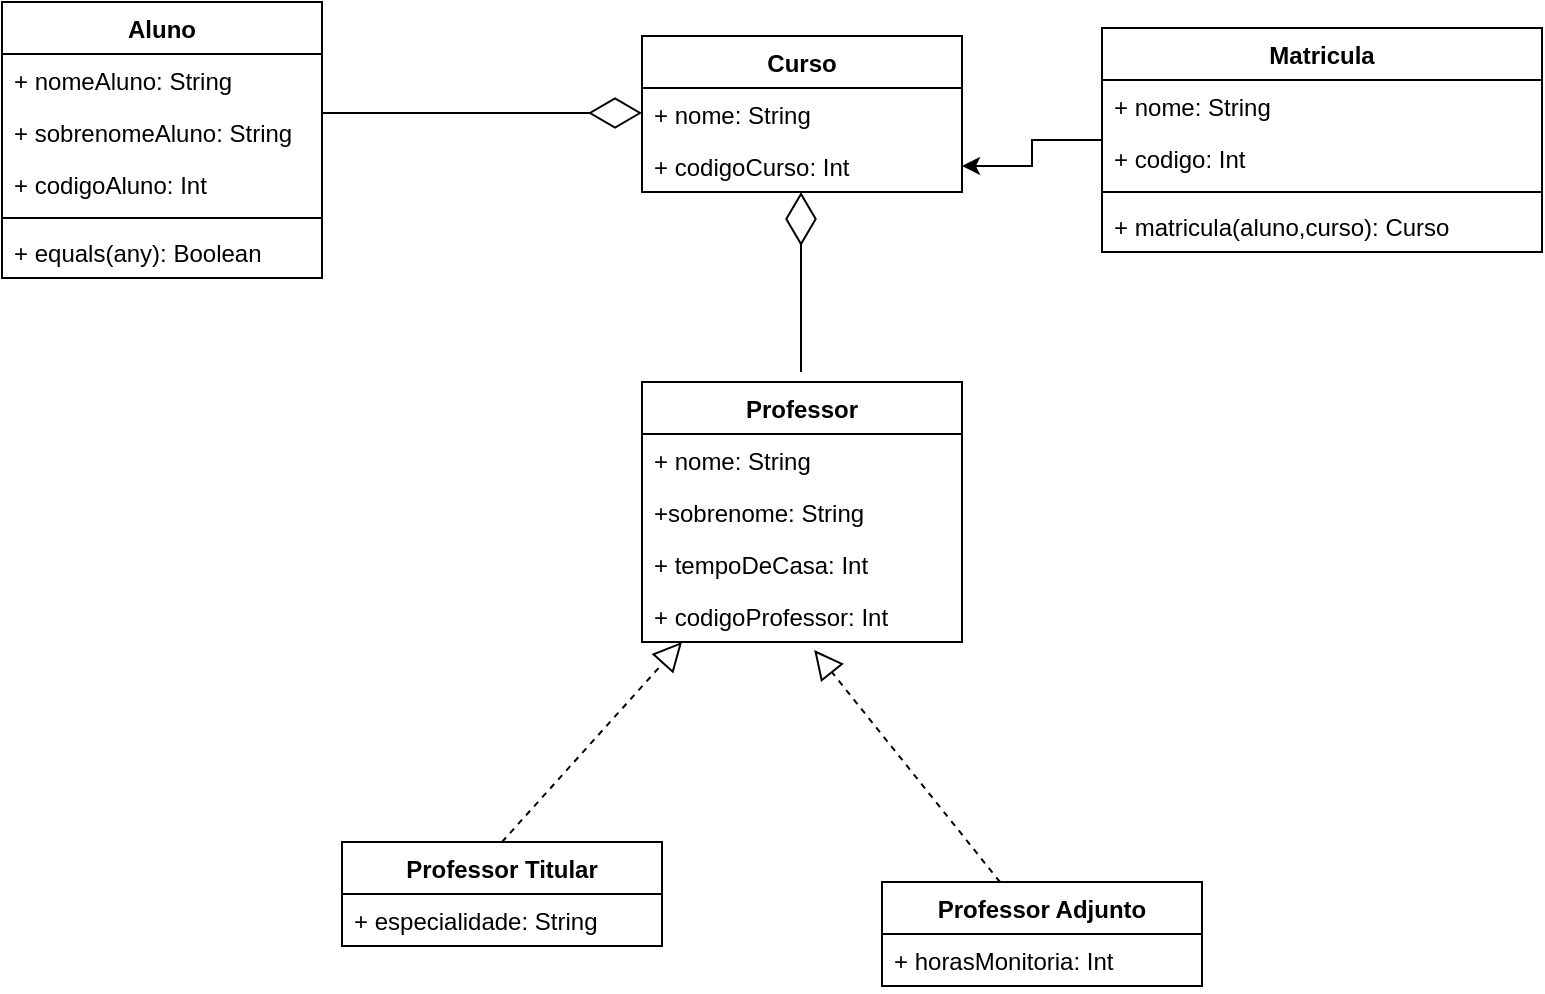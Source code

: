 <mxfile version="15.1.4" type="github">
  <diagram id="C5RBs43oDa-KdzZeNtuy" name="Page-1">
    <mxGraphModel dx="1929" dy="526" grid="1" gridSize="10" guides="1" tooltips="1" connect="1" arrows="1" fold="1" page="1" pageScale="1" pageWidth="827" pageHeight="1169" math="0" shadow="0">
      <root>
        <mxCell id="WIyWlLk6GJQsqaUBKTNV-0" />
        <mxCell id="WIyWlLk6GJQsqaUBKTNV-1" parent="WIyWlLk6GJQsqaUBKTNV-0" />
        <mxCell id="3fU2HvdeG6yoZtgQJrZw-14" value="Curso" style="swimlane;fontStyle=1;align=center;verticalAlign=top;childLayout=stackLayout;horizontal=1;startSize=26;horizontalStack=0;resizeParent=1;resizeParentMax=0;resizeLast=0;collapsible=1;marginBottom=0;" parent="WIyWlLk6GJQsqaUBKTNV-1" vertex="1">
          <mxGeometry x="310" y="117" width="160" height="78" as="geometry">
            <mxRectangle x="210" y="120" width="100" height="26" as="alternateBounds" />
          </mxGeometry>
        </mxCell>
        <mxCell id="3fU2HvdeG6yoZtgQJrZw-15" value="+ nome: String" style="text;strokeColor=none;fillColor=none;align=left;verticalAlign=top;spacingLeft=4;spacingRight=4;overflow=hidden;rotatable=0;points=[[0,0.5],[1,0.5]];portConstraint=eastwest;" parent="3fU2HvdeG6yoZtgQJrZw-14" vertex="1">
          <mxGeometry y="26" width="160" height="26" as="geometry" />
        </mxCell>
        <mxCell id="3fU2HvdeG6yoZtgQJrZw-17" value="+ codigoCurso: Int" style="text;strokeColor=none;fillColor=none;align=left;verticalAlign=top;spacingLeft=4;spacingRight=4;overflow=hidden;rotatable=0;points=[[0,0.5],[1,0.5]];portConstraint=eastwest;" parent="3fU2HvdeG6yoZtgQJrZw-14" vertex="1">
          <mxGeometry y="52" width="160" height="26" as="geometry" />
        </mxCell>
        <mxCell id="3fU2HvdeG6yoZtgQJrZw-20" value="Professor" style="swimlane;fontStyle=1;align=center;verticalAlign=top;childLayout=stackLayout;horizontal=1;startSize=26;horizontalStack=0;resizeParent=1;resizeParentMax=0;resizeLast=0;collapsible=1;marginBottom=0;" parent="WIyWlLk6GJQsqaUBKTNV-1" vertex="1">
          <mxGeometry x="310" y="290" width="160" height="130" as="geometry">
            <mxRectangle x="210" y="120" width="100" height="26" as="alternateBounds" />
          </mxGeometry>
        </mxCell>
        <mxCell id="3fU2HvdeG6yoZtgQJrZw-21" value="+ nome: String" style="text;strokeColor=none;fillColor=none;align=left;verticalAlign=top;spacingLeft=4;spacingRight=4;overflow=hidden;rotatable=0;points=[[0,0.5],[1,0.5]];portConstraint=eastwest;" parent="3fU2HvdeG6yoZtgQJrZw-20" vertex="1">
          <mxGeometry y="26" width="160" height="26" as="geometry" />
        </mxCell>
        <mxCell id="3fU2HvdeG6yoZtgQJrZw-22" value="+sobrenome: String" style="text;strokeColor=none;fillColor=none;align=left;verticalAlign=top;spacingLeft=4;spacingRight=4;overflow=hidden;rotatable=0;points=[[0,0.5],[1,0.5]];portConstraint=eastwest;" parent="3fU2HvdeG6yoZtgQJrZw-20" vertex="1">
          <mxGeometry y="52" width="160" height="26" as="geometry" />
        </mxCell>
        <mxCell id="3fU2HvdeG6yoZtgQJrZw-23" value="+ tempoDeCasa: Int" style="text;strokeColor=none;fillColor=none;align=left;verticalAlign=top;spacingLeft=4;spacingRight=4;overflow=hidden;rotatable=0;points=[[0,0.5],[1,0.5]];portConstraint=eastwest;" parent="3fU2HvdeG6yoZtgQJrZw-20" vertex="1">
          <mxGeometry y="78" width="160" height="26" as="geometry" />
        </mxCell>
        <mxCell id="3fU2HvdeG6yoZtgQJrZw-24" value="+ codigoProfessor: Int" style="text;strokeColor=none;fillColor=none;align=left;verticalAlign=top;spacingLeft=4;spacingRight=4;overflow=hidden;rotatable=0;points=[[0,0.5],[1,0.5]];portConstraint=eastwest;" parent="3fU2HvdeG6yoZtgQJrZw-20" vertex="1">
          <mxGeometry y="104" width="160" height="26" as="geometry" />
        </mxCell>
        <mxCell id="3fU2HvdeG6yoZtgQJrZw-25" value="" style="endArrow=diamondThin;endFill=0;endSize=24;html=1;" parent="WIyWlLk6GJQsqaUBKTNV-1" edge="1">
          <mxGeometry width="160" relative="1" as="geometry">
            <mxPoint x="150" y="155.5" as="sourcePoint" />
            <mxPoint x="310" y="155.5" as="targetPoint" />
          </mxGeometry>
        </mxCell>
        <mxCell id="3fU2HvdeG6yoZtgQJrZw-26" value="" style="endArrow=diamondThin;endFill=0;endSize=24;html=1;" parent="WIyWlLk6GJQsqaUBKTNV-1" edge="1">
          <mxGeometry width="160" relative="1" as="geometry">
            <mxPoint x="389.5" y="285" as="sourcePoint" />
            <mxPoint x="389.5" y="195" as="targetPoint" />
            <Array as="points">
              <mxPoint x="389.5" y="235" />
            </Array>
          </mxGeometry>
        </mxCell>
        <mxCell id="3fU2HvdeG6yoZtgQJrZw-27" value="Professor Titular" style="swimlane;fontStyle=1;align=center;verticalAlign=top;childLayout=stackLayout;horizontal=1;startSize=26;horizontalStack=0;resizeParent=1;resizeParentMax=0;resizeLast=0;collapsible=1;marginBottom=0;" parent="WIyWlLk6GJQsqaUBKTNV-1" vertex="1">
          <mxGeometry x="160" y="520" width="160" height="52" as="geometry">
            <mxRectangle x="210" y="120" width="100" height="26" as="alternateBounds" />
          </mxGeometry>
        </mxCell>
        <mxCell id="3fU2HvdeG6yoZtgQJrZw-29" value="+ especialidade: String" style="text;strokeColor=none;fillColor=none;align=left;verticalAlign=top;spacingLeft=4;spacingRight=4;overflow=hidden;rotatable=0;points=[[0,0.5],[1,0.5]];portConstraint=eastwest;" parent="3fU2HvdeG6yoZtgQJrZw-27" vertex="1">
          <mxGeometry y="26" width="160" height="26" as="geometry" />
        </mxCell>
        <mxCell id="3fU2HvdeG6yoZtgQJrZw-32" value="Professor Adjunto" style="swimlane;fontStyle=1;align=center;verticalAlign=top;childLayout=stackLayout;horizontal=1;startSize=26;horizontalStack=0;resizeParent=1;resizeParentMax=0;resizeLast=0;collapsible=1;marginBottom=0;" parent="WIyWlLk6GJQsqaUBKTNV-1" vertex="1">
          <mxGeometry x="430" y="540" width="160" height="52" as="geometry">
            <mxRectangle x="210" y="120" width="100" height="26" as="alternateBounds" />
          </mxGeometry>
        </mxCell>
        <mxCell id="3fU2HvdeG6yoZtgQJrZw-33" value="+ horasMonitoria: Int" style="text;strokeColor=none;fillColor=none;align=left;verticalAlign=top;spacingLeft=4;spacingRight=4;overflow=hidden;rotatable=0;points=[[0,0.5],[1,0.5]];portConstraint=eastwest;" parent="3fU2HvdeG6yoZtgQJrZw-32" vertex="1">
          <mxGeometry y="26" width="160" height="26" as="geometry" />
        </mxCell>
        <mxCell id="3fU2HvdeG6yoZtgQJrZw-37" value="" style="endArrow=block;dashed=1;endFill=0;endSize=12;html=1;" parent="WIyWlLk6GJQsqaUBKTNV-1" edge="1">
          <mxGeometry width="160" relative="1" as="geometry">
            <mxPoint x="240" y="520" as="sourcePoint" />
            <mxPoint x="330" y="420" as="targetPoint" />
          </mxGeometry>
        </mxCell>
        <mxCell id="3fU2HvdeG6yoZtgQJrZw-38" value="" style="endArrow=block;dashed=1;endFill=0;endSize=12;html=1;entryX=0.538;entryY=1.154;entryDx=0;entryDy=0;entryPerimeter=0;" parent="WIyWlLk6GJQsqaUBKTNV-1" target="3fU2HvdeG6yoZtgQJrZw-24" edge="1">
          <mxGeometry width="160" relative="1" as="geometry">
            <mxPoint x="489" y="540" as="sourcePoint" />
            <mxPoint x="570" y="450" as="targetPoint" />
            <Array as="points">
              <mxPoint x="489" y="540" />
            </Array>
          </mxGeometry>
        </mxCell>
        <mxCell id="3fU2HvdeG6yoZtgQJrZw-50" value="" style="edgeStyle=orthogonalEdgeStyle;rounded=0;orthogonalLoop=1;jettySize=auto;html=1;" parent="WIyWlLk6GJQsqaUBKTNV-1" source="3fU2HvdeG6yoZtgQJrZw-39" target="3fU2HvdeG6yoZtgQJrZw-17" edge="1">
          <mxGeometry relative="1" as="geometry" />
        </mxCell>
        <mxCell id="3fU2HvdeG6yoZtgQJrZw-39" value="Matricula" style="swimlane;fontStyle=1;align=center;verticalAlign=top;childLayout=stackLayout;horizontal=1;startSize=26;horizontalStack=0;resizeParent=1;resizeParentMax=0;resizeLast=0;collapsible=1;marginBottom=0;" parent="WIyWlLk6GJQsqaUBKTNV-1" vertex="1">
          <mxGeometry x="540" y="113" width="220" height="112" as="geometry" />
        </mxCell>
        <mxCell id="3fU2HvdeG6yoZtgQJrZw-48" value="+ nome: String" style="text;strokeColor=none;fillColor=none;align=left;verticalAlign=top;spacingLeft=4;spacingRight=4;overflow=hidden;rotatable=0;points=[[0,0.5],[1,0.5]];portConstraint=eastwest;" parent="3fU2HvdeG6yoZtgQJrZw-39" vertex="1">
          <mxGeometry y="26" width="220" height="26" as="geometry" />
        </mxCell>
        <mxCell id="3fU2HvdeG6yoZtgQJrZw-40" value="+ codigo: Int" style="text;strokeColor=none;fillColor=none;align=left;verticalAlign=top;spacingLeft=4;spacingRight=4;overflow=hidden;rotatable=0;points=[[0,0.5],[1,0.5]];portConstraint=eastwest;" parent="3fU2HvdeG6yoZtgQJrZw-39" vertex="1">
          <mxGeometry y="52" width="220" height="26" as="geometry" />
        </mxCell>
        <mxCell id="3fU2HvdeG6yoZtgQJrZw-41" value="" style="line;strokeWidth=1;fillColor=none;align=left;verticalAlign=middle;spacingTop=-1;spacingLeft=3;spacingRight=3;rotatable=0;labelPosition=right;points=[];portConstraint=eastwest;" parent="3fU2HvdeG6yoZtgQJrZw-39" vertex="1">
          <mxGeometry y="78" width="220" height="8" as="geometry" />
        </mxCell>
        <mxCell id="3fU2HvdeG6yoZtgQJrZw-42" value="+ matricula(aluno,curso): Curso" style="text;strokeColor=none;fillColor=none;align=left;verticalAlign=top;spacingLeft=4;spacingRight=4;overflow=hidden;rotatable=0;points=[[0,0.5],[1,0.5]];portConstraint=eastwest;" parent="3fU2HvdeG6yoZtgQJrZw-39" vertex="1">
          <mxGeometry y="86" width="220" height="26" as="geometry" />
        </mxCell>
        <mxCell id="fX9WjxkHauZmLRTubXm2-1" value="Aluno" style="swimlane;fontStyle=1;align=center;verticalAlign=top;childLayout=stackLayout;horizontal=1;startSize=26;horizontalStack=0;resizeParent=1;resizeParentMax=0;resizeLast=0;collapsible=1;marginBottom=0;" vertex="1" parent="WIyWlLk6GJQsqaUBKTNV-1">
          <mxGeometry x="-10" y="100" width="160" height="138" as="geometry" />
        </mxCell>
        <mxCell id="fX9WjxkHauZmLRTubXm2-5" value="+ nomeAluno: String" style="text;strokeColor=none;fillColor=none;align=left;verticalAlign=top;spacingLeft=4;spacingRight=4;overflow=hidden;rotatable=0;points=[[0,0.5],[1,0.5]];portConstraint=eastwest;" vertex="1" parent="fX9WjxkHauZmLRTubXm2-1">
          <mxGeometry y="26" width="160" height="26" as="geometry" />
        </mxCell>
        <mxCell id="fX9WjxkHauZmLRTubXm2-8" value="+ sobrenomeAluno: String" style="text;strokeColor=none;fillColor=none;align=left;verticalAlign=top;spacingLeft=4;spacingRight=4;overflow=hidden;rotatable=0;points=[[0,0.5],[1,0.5]];portConstraint=eastwest;" vertex="1" parent="fX9WjxkHauZmLRTubXm2-1">
          <mxGeometry y="52" width="160" height="26" as="geometry" />
        </mxCell>
        <mxCell id="fX9WjxkHauZmLRTubXm2-9" value="+ codigoAluno: Int" style="text;strokeColor=none;fillColor=none;align=left;verticalAlign=top;spacingLeft=4;spacingRight=4;overflow=hidden;rotatable=0;points=[[0,0.5],[1,0.5]];portConstraint=eastwest;" vertex="1" parent="fX9WjxkHauZmLRTubXm2-1">
          <mxGeometry y="78" width="160" height="26" as="geometry" />
        </mxCell>
        <mxCell id="fX9WjxkHauZmLRTubXm2-3" value="" style="line;strokeWidth=1;fillColor=none;align=left;verticalAlign=middle;spacingTop=-1;spacingLeft=3;spacingRight=3;rotatable=0;labelPosition=right;points=[];portConstraint=eastwest;" vertex="1" parent="fX9WjxkHauZmLRTubXm2-1">
          <mxGeometry y="104" width="160" height="8" as="geometry" />
        </mxCell>
        <mxCell id="fX9WjxkHauZmLRTubXm2-4" value="+ equals(any): Boolean" style="text;strokeColor=none;fillColor=none;align=left;verticalAlign=top;spacingLeft=4;spacingRight=4;overflow=hidden;rotatable=0;points=[[0,0.5],[1,0.5]];portConstraint=eastwest;" vertex="1" parent="fX9WjxkHauZmLRTubXm2-1">
          <mxGeometry y="112" width="160" height="26" as="geometry" />
        </mxCell>
      </root>
    </mxGraphModel>
  </diagram>
</mxfile>
